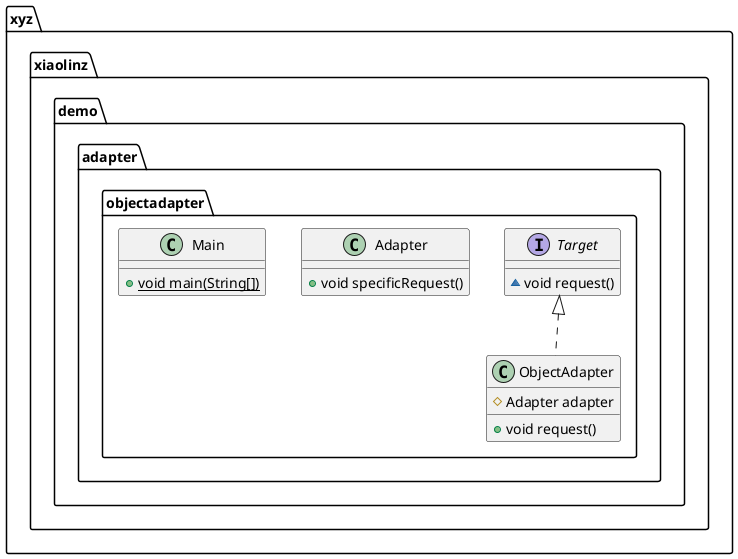 @startuml
class xyz.xiaolinz.demo.adapter.objectadapter.ObjectAdapter {
# Adapter adapter
+ void request()
}
interface xyz.xiaolinz.demo.adapter.objectadapter.Target {
~ void request()
}
class xyz.xiaolinz.demo.adapter.objectadapter.Adapter {
+ void specificRequest()
}
class xyz.xiaolinz.demo.adapter.objectadapter.Main {
+ {static} void main(String[])
}


xyz.xiaolinz.demo.adapter.objectadapter.Target <|.. xyz.xiaolinz.demo.adapter.objectadapter.ObjectAdapter
@enduml